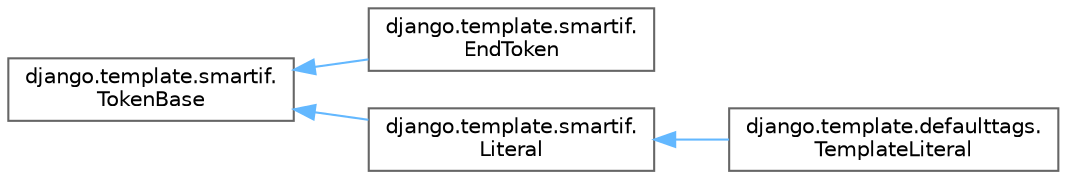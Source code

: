 digraph "Graphical Class Hierarchy"
{
 // LATEX_PDF_SIZE
  bgcolor="transparent";
  edge [fontname=Helvetica,fontsize=10,labelfontname=Helvetica,labelfontsize=10];
  node [fontname=Helvetica,fontsize=10,shape=box,height=0.2,width=0.4];
  rankdir="LR";
  Node0 [id="Node000000",label="django.template.smartif.\lTokenBase",height=0.2,width=0.4,color="grey40", fillcolor="white", style="filled",URL="$classdjango_1_1template_1_1smartif_1_1_token_base.html",tooltip=" "];
  Node0 -> Node1 [id="edge1631_Node000000_Node000001",dir="back",color="steelblue1",style="solid",tooltip=" "];
  Node1 [id="Node000001",label="django.template.smartif.\lEndToken",height=0.2,width=0.4,color="grey40", fillcolor="white", style="filled",URL="$classdjango_1_1template_1_1smartif_1_1_end_token.html",tooltip=" "];
  Node0 -> Node2 [id="edge1632_Node000000_Node000002",dir="back",color="steelblue1",style="solid",tooltip=" "];
  Node2 [id="Node000002",label="django.template.smartif.\lLiteral",height=0.2,width=0.4,color="grey40", fillcolor="white", style="filled",URL="$classdjango_1_1template_1_1smartif_1_1_literal.html",tooltip=" "];
  Node2 -> Node3 [id="edge1633_Node000002_Node000003",dir="back",color="steelblue1",style="solid",tooltip=" "];
  Node3 [id="Node000003",label="django.template.defaulttags.\lTemplateLiteral",height=0.2,width=0.4,color="grey40", fillcolor="white", style="filled",URL="$classdjango_1_1template_1_1defaulttags_1_1_template_literal.html",tooltip=" "];
}
